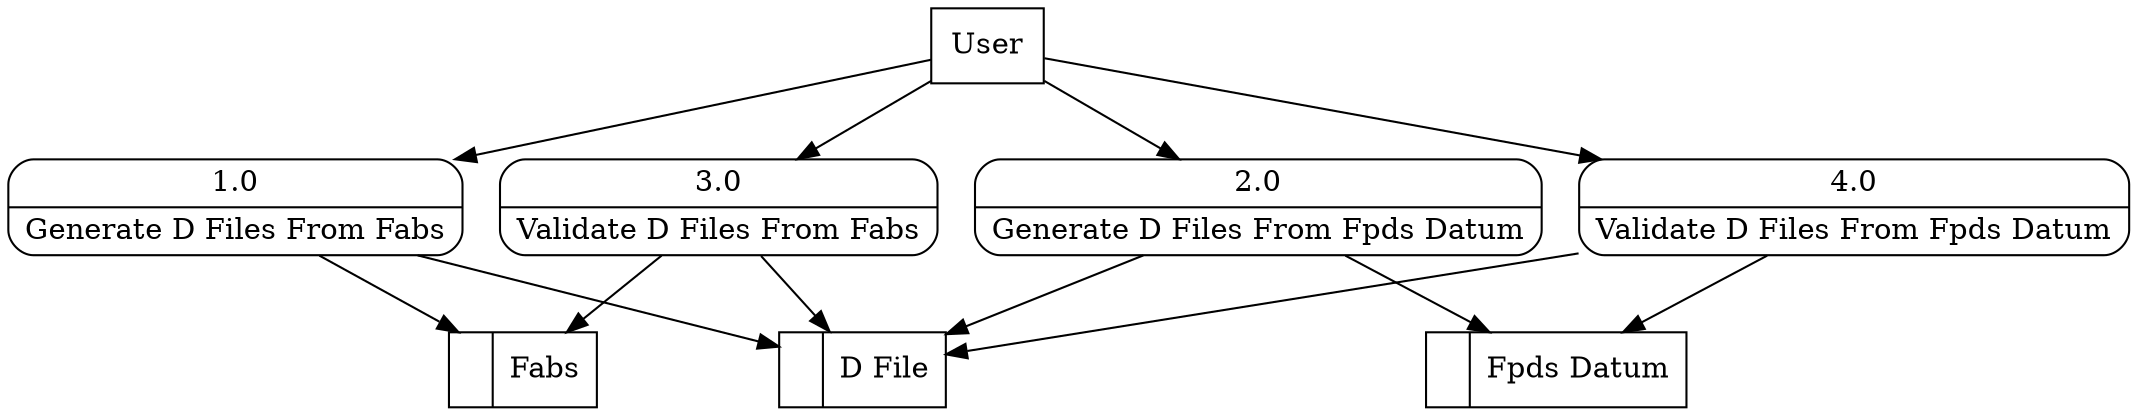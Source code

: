 digraph dfd2{ 
node[shape=record]
200 [label="<f0>  |<f1> Fabs " ];
201 [label="<f0>  |<f1> D File " ];
202 [label="<f0>  |<f1> Fpds Datum " ];
203 [label="User" shape=box];
204 [label="{<f0> 1.0|<f1> Generate D Files From Fabs }" shape=Mrecord];
205 [label="{<f0> 2.0|<f1> Generate D Files From Fpds Datum }" shape=Mrecord];
206 [label="{<f0> 3.0|<f1> Validate D Files From Fabs }" shape=Mrecord];
207 [label="{<f0> 4.0|<f1> Validate D Files From Fpds Datum }" shape=Mrecord];
203 -> 204
203 -> 205
203 -> 206
203 -> 207
204 -> 201
204 -> 200
205 -> 202
205 -> 201
206 -> 200
206 -> 201
207 -> 201
207 -> 202
}
